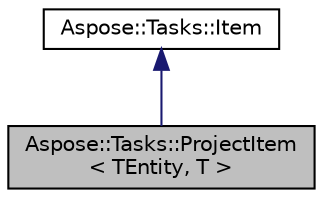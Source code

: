 digraph "Aspose::Tasks::ProjectItem&lt; TEntity, T &gt;"
{
 // LATEX_PDF_SIZE
  edge [fontname="Helvetica",fontsize="10",labelfontname="Helvetica",labelfontsize="10"];
  node [fontname="Helvetica",fontsize="10",shape=record];
  Node1 [label="Aspose::Tasks::ProjectItem\l\< TEntity, T \>",height=0.2,width=0.4,color="black", fillcolor="grey75", style="filled", fontcolor="black",tooltip="Represents a project item (property of container class)."];
  Node2 -> Node1 [dir="back",color="midnightblue",fontsize="10",style="solid",fontname="Helvetica"];
  Node2 [label="Aspose::Tasks::Item",height=0.2,width=0.4,color="black", fillcolor="white", style="filled",URL="$class_aspose_1_1_tasks_1_1_item.html",tooltip="Represents an item which contains a value of any type and invokes Get/Set Actions."];
}
